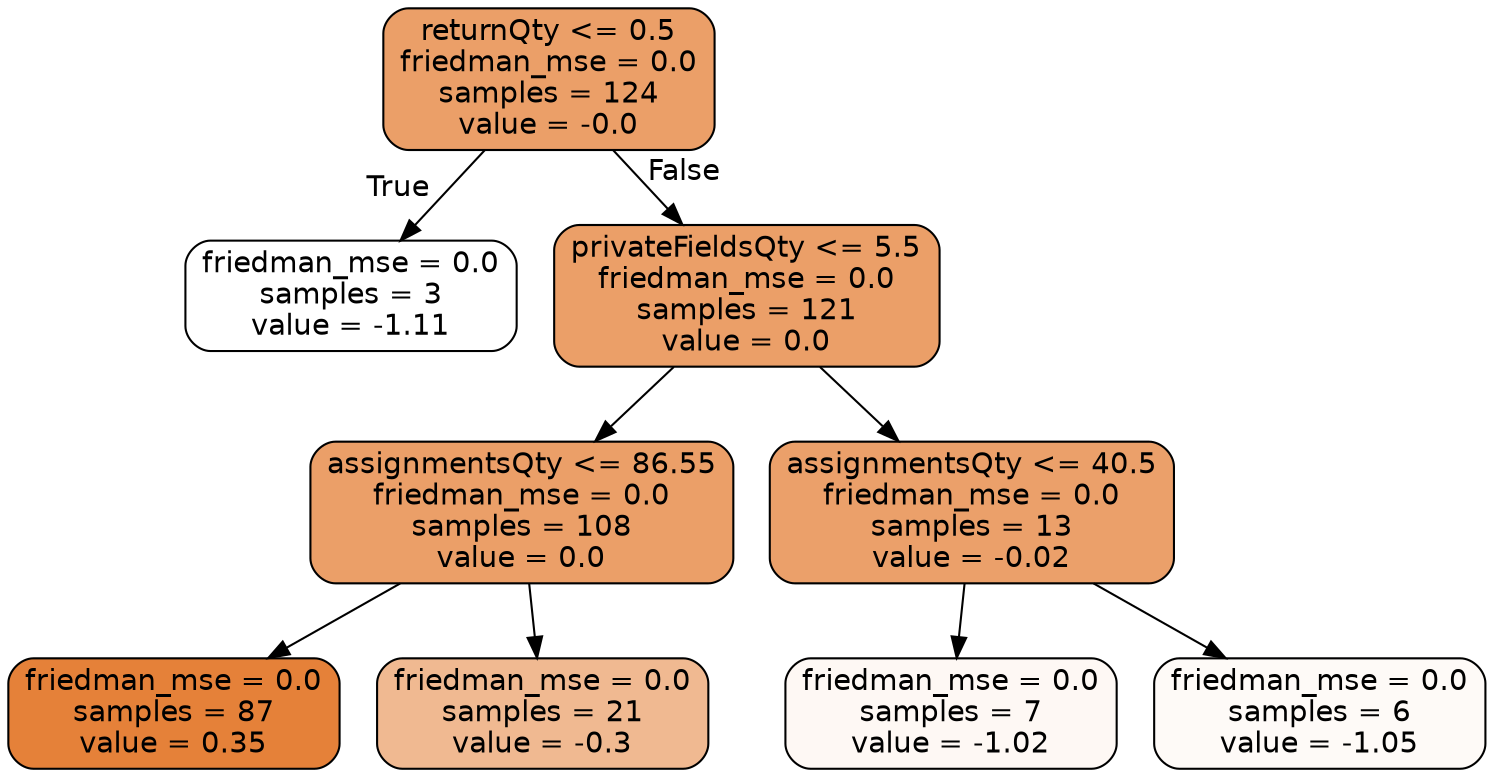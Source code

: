 digraph Tree {
node [shape=box, style="filled, rounded", color="black", fontname="helvetica"] ;
edge [fontname="helvetica"] ;
0 [label="returnQty <= 0.5\nfriedman_mse = 0.0\nsamples = 124\nvalue = -0.0", fillcolor="#eb9f68"] ;
1 [label="friedman_mse = 0.0\nsamples = 3\nvalue = -1.11", fillcolor="#ffffff"] ;
0 -> 1 [labeldistance=2.5, labelangle=45, headlabel="True"] ;
2 [label="privateFieldsQty <= 5.5\nfriedman_mse = 0.0\nsamples = 121\nvalue = 0.0", fillcolor="#eb9f68"] ;
0 -> 2 [labeldistance=2.5, labelangle=-45, headlabel="False"] ;
3 [label="assignmentsQty <= 86.55\nfriedman_mse = 0.0\nsamples = 108\nvalue = 0.0", fillcolor="#eb9f68"] ;
2 -> 3 ;
5 [label="friedman_mse = 0.0\nsamples = 87\nvalue = 0.35", fillcolor="#e58139"] ;
3 -> 5 ;
6 [label="friedman_mse = 0.0\nsamples = 21\nvalue = -0.3", fillcolor="#f0b991"] ;
3 -> 6 ;
4 [label="assignmentsQty <= 40.5\nfriedman_mse = 0.0\nsamples = 13\nvalue = -0.02", fillcolor="#eba06a"] ;
2 -> 4 ;
7 [label="friedman_mse = 0.0\nsamples = 7\nvalue = -1.02", fillcolor="#fef8f4"] ;
4 -> 7 ;
8 [label="friedman_mse = 0.0\nsamples = 6\nvalue = -1.05", fillcolor="#fefaf7"] ;
4 -> 8 ;
}